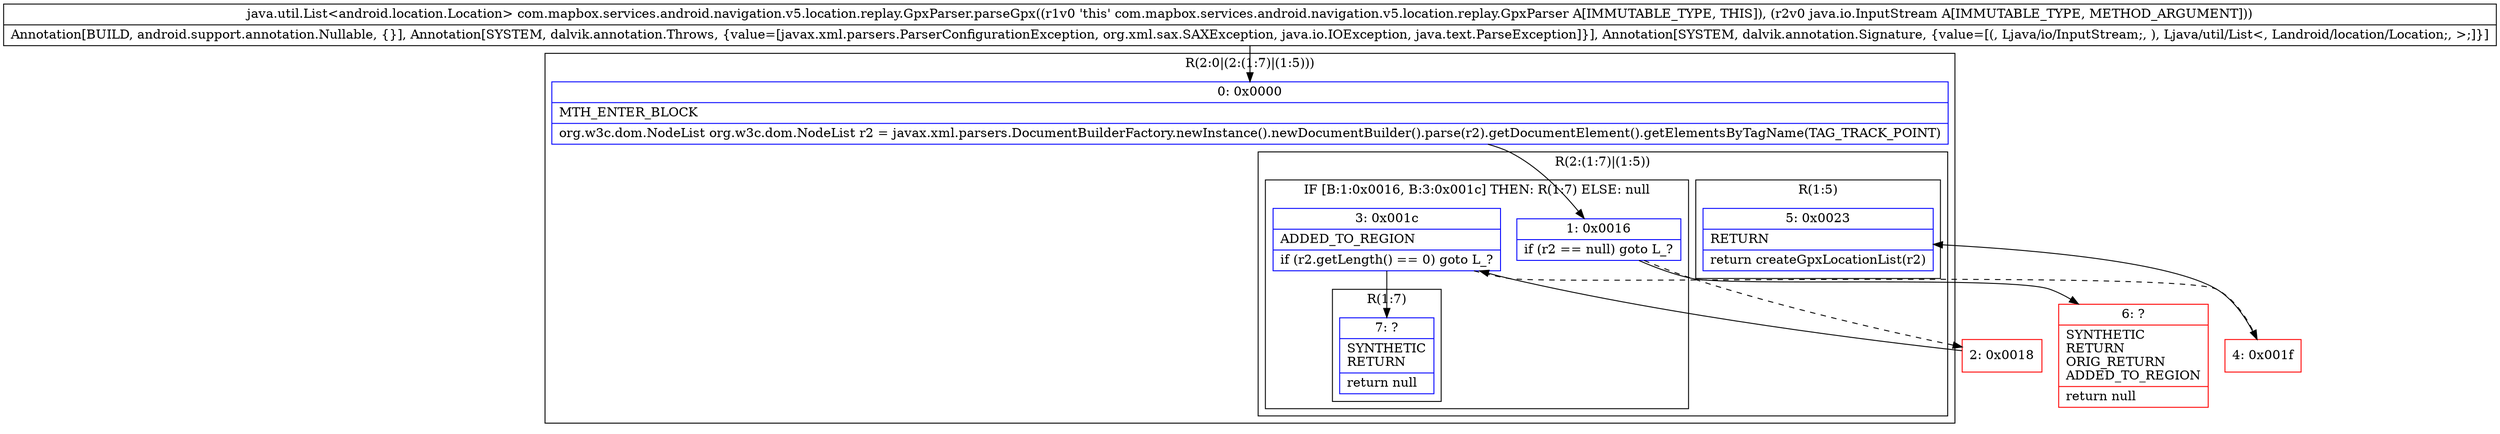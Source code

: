 digraph "CFG forcom.mapbox.services.android.navigation.v5.location.replay.GpxParser.parseGpx(Ljava\/io\/InputStream;)Ljava\/util\/List;" {
subgraph cluster_Region_2141286879 {
label = "R(2:0|(2:(1:7)|(1:5)))";
node [shape=record,color=blue];
Node_0 [shape=record,label="{0\:\ 0x0000|MTH_ENTER_BLOCK\l|org.w3c.dom.NodeList org.w3c.dom.NodeList r2 = javax.xml.parsers.DocumentBuilderFactory.newInstance().newDocumentBuilder().parse(r2).getDocumentElement().getElementsByTagName(TAG_TRACK_POINT)\l}"];
subgraph cluster_Region_2134855749 {
label = "R(2:(1:7)|(1:5))";
node [shape=record,color=blue];
subgraph cluster_IfRegion_294227774 {
label = "IF [B:1:0x0016, B:3:0x001c] THEN: R(1:7) ELSE: null";
node [shape=record,color=blue];
Node_1 [shape=record,label="{1\:\ 0x0016|if (r2 == null) goto L_?\l}"];
Node_3 [shape=record,label="{3\:\ 0x001c|ADDED_TO_REGION\l|if (r2.getLength() == 0) goto L_?\l}"];
subgraph cluster_Region_395272111 {
label = "R(1:7)";
node [shape=record,color=blue];
Node_7 [shape=record,label="{7\:\ ?|SYNTHETIC\lRETURN\l|return null\l}"];
}
}
subgraph cluster_Region_1392988086 {
label = "R(1:5)";
node [shape=record,color=blue];
Node_5 [shape=record,label="{5\:\ 0x0023|RETURN\l|return createGpxLocationList(r2)\l}"];
}
}
}
Node_2 [shape=record,color=red,label="{2\:\ 0x0018}"];
Node_4 [shape=record,color=red,label="{4\:\ 0x001f}"];
Node_6 [shape=record,color=red,label="{6\:\ ?|SYNTHETIC\lRETURN\lORIG_RETURN\lADDED_TO_REGION\l|return null\l}"];
MethodNode[shape=record,label="{java.util.List\<android.location.Location\> com.mapbox.services.android.navigation.v5.location.replay.GpxParser.parseGpx((r1v0 'this' com.mapbox.services.android.navigation.v5.location.replay.GpxParser A[IMMUTABLE_TYPE, THIS]), (r2v0 java.io.InputStream A[IMMUTABLE_TYPE, METHOD_ARGUMENT]))  | Annotation[BUILD, android.support.annotation.Nullable, \{\}], Annotation[SYSTEM, dalvik.annotation.Throws, \{value=[javax.xml.parsers.ParserConfigurationException, org.xml.sax.SAXException, java.io.IOException, java.text.ParseException]\}], Annotation[SYSTEM, dalvik.annotation.Signature, \{value=[(, Ljava\/io\/InputStream;, ), Ljava\/util\/List\<, Landroid\/location\/Location;, \>;]\}]\l}"];
MethodNode -> Node_0;
Node_0 -> Node_1;
Node_1 -> Node_2[style=dashed];
Node_1 -> Node_6;
Node_3 -> Node_4[style=dashed];
Node_3 -> Node_7;
Node_2 -> Node_3;
Node_4 -> Node_5;
}

